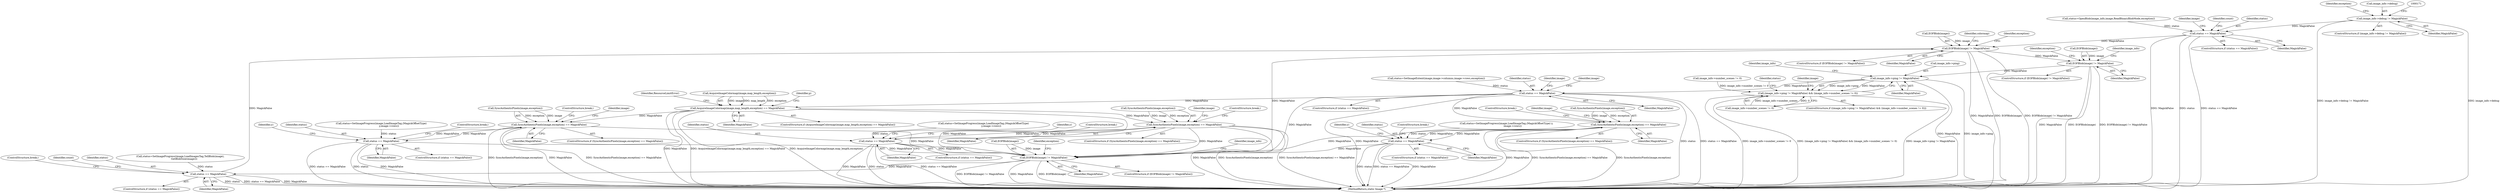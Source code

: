 digraph "0_ImageMagick_1c358ffe0049f768dd49a8a889c1cbf99ac9849b@pointer" {
"1000165" [label="(Call,image_info->debug != MagickFalse)"];
"1000204" [label="(Call,status == MagickFalse)"];
"1000406" [label="(Call,EOFBlob(image) != MagickFalse)"];
"1000560" [label="(Call,EOFBlob(image) != MagickFalse)"];
"1000575" [label="(Call,image_info->ping != MagickFalse)"];
"1000574" [label="(Call,(image_info->ping != MagickFalse) && (image_info->number_scenes != 0))"];
"1000612" [label="(Call,status == MagickFalse)"];
"1001376" [label="(Call,SyncAuthenticPixels(image,exception) == MagickFalse)"];
"1001403" [label="(Call,status == MagickFalse)"];
"1001862" [label="(Call,EOFBlob(image) != MagickFalse)"];
"1001954" [label="(Call,status == MagickFalse)"];
"1001417" [label="(Call,AcquireImageColormap(image,map_length,exception) == MagickFalse)"];
"1001622" [label="(Call,SyncAuthenticPixels(image,exception) == MagickFalse)"];
"1001649" [label="(Call,status == MagickFalse)"];
"1001796" [label="(Call,SyncAuthenticPixels(image,exception) == MagickFalse)"];
"1001823" [label="(Call,status == MagickFalse)"];
"1001417" [label="(Call,AcquireImageColormap(image,map_length,exception) == MagickFalse)"];
"1000600" [label="(Call,status=SetImageExtent(image,image->columns,image->rows,exception))"];
"1000204" [label="(Call,status == MagickFalse)"];
"1000563" [label="(Identifier,MagickFalse)"];
"1001427" [label="(Identifier,p)"];
"1001381" [label="(ControlStructure,break;)"];
"1001418" [label="(Call,AcquireImageColormap(image,map_length,exception))"];
"1001805" [label="(Identifier,image)"];
"1001391" [label="(Call,status=SetImageProgress(image,LoadImageTag,(MagickOffsetType) y,\n                image->rows))"];
"1000196" [label="(Call,status=OpenBlob(image_info,image,ReadBinaryBlobMode,exception))"];
"1001652" [label="(ControlStructure,break;)"];
"1001956" [label="(Identifier,MagickFalse)"];
"1001797" [label="(Call,SyncAuthenticPixels(image,exception))"];
"1000580" [label="(Call,image_info->number_scenes != 0)"];
"1001651" [label="(Identifier,MagickFalse)"];
"1000407" [label="(Call,EOFBlob(image))"];
"1001878" [label="(Identifier,image_info)"];
"1001424" [label="(Identifier,ResourceLimitError)"];
"1000181" [label="(Identifier,exception)"];
"1000579" [label="(Identifier,MagickFalse)"];
"1001796" [label="(Call,SyncAuthenticPixels(image,exception) == MagickFalse)"];
"1000406" [label="(Call,EOFBlob(image) != MagickFalse)"];
"1001422" [label="(Identifier,MagickFalse)"];
"1000165" [label="(Call,image_info->debug != MagickFalse)"];
"1001865" [label="(Identifier,MagickFalse)"];
"1000559" [label="(ControlStructure,if (EOFBlob(image) != MagickFalse))"];
"1001955" [label="(Identifier,status)"];
"1000561" [label="(Call,EOFBlob(image))"];
"1000588" [label="(Identifier,image)"];
"1000574" [label="(Call,(image_info->ping != MagickFalse) && (image_info->number_scenes != 0))"];
"1001800" [label="(Identifier,MagickFalse)"];
"1001861" [label="(ControlStructure,if (EOFBlob(image) != MagickFalse))"];
"1001672" [label="(Identifier,y)"];
"1001375" [label="(ControlStructure,if (SyncAuthenticPixels(image,exception) == MagickFalse))"];
"1001403" [label="(Call,status == MagickFalse)"];
"1001376" [label="(Call,SyncAuthenticPixels(image,exception) == MagickFalse)"];
"1001863" [label="(Call,EOFBlob(image))"];
"1001954" [label="(Call,status == MagickFalse)"];
"1001303" [label="(Identifier,y)"];
"1001960" [label="(Identifier,count)"];
"1000203" [label="(ControlStructure,if (status == MagickFalse))"];
"1000576" [label="(Call,image_info->ping)"];
"1000613" [label="(Identifier,status)"];
"1000612" [label="(Call,status == MagickFalse)"];
"1001416" [label="(ControlStructure,if (AcquireImageColormap(image,map_length,exception) == MagickFalse))"];
"1001944" [label="(Call,status=SetImageProgress(image,LoadImagesTag,TellBlob(image),\n          GetBlobSize(image)))"];
"1000614" [label="(Identifier,MagickFalse)"];
"1000206" [label="(Identifier,MagickFalse)"];
"1001402" [label="(ControlStructure,if (status == MagickFalse))"];
"1000611" [label="(ControlStructure,if (status == MagickFalse))"];
"1000617" [label="(Identifier,image)"];
"1001626" [label="(Identifier,MagickFalse)"];
"1001650" [label="(Identifier,status)"];
"1000164" [label="(ControlStructure,if (image_info->debug != MagickFalse))"];
"1000582" [label="(Identifier,image_info)"];
"1001822" [label="(ControlStructure,if (status == MagickFalse))"];
"1000420" [label="(Identifier,colormap)"];
"1000577" [label="(Identifier,image_info)"];
"1001404" [label="(Identifier,status)"];
"1001953" [label="(ControlStructure,if (status == MagickFalse))"];
"1000209" [label="(Identifier,image)"];
"1001957" [label="(ControlStructure,break;)"];
"1001876" [label="(Call,image_info->number_scenes != 0)"];
"1001823" [label="(Call,status == MagickFalse)"];
"1001824" [label="(Identifier,status)"];
"1000405" [label="(ControlStructure,if (EOFBlob(image) != MagickFalse))"];
"1000166" [label="(Call,image_info->debug)"];
"1001621" [label="(ControlStructure,if (SyncAuthenticPixels(image,exception) == MagickFalse))"];
"1001801" [label="(ControlStructure,break;)"];
"1000601" [label="(Identifier,status)"];
"1000409" [label="(Identifier,MagickFalse)"];
"1001622" [label="(Call,SyncAuthenticPixels(image,exception) == MagickFalse)"];
"1001637" [label="(Call,status=SetImageProgress(image,LoadImageTag,(MagickOffsetType)\n                    y,image->rows))"];
"1000211" [label="(Identifier,count)"];
"1001623" [label="(Call,SyncAuthenticPixels(image,exception))"];
"1001862" [label="(Call,EOFBlob(image) != MagickFalse)"];
"1001406" [label="(ControlStructure,break;)"];
"1001405" [label="(Identifier,MagickFalse)"];
"1000412" [label="(Identifier,exception)"];
"1000169" [label="(Identifier,MagickFalse)"];
"1000566" [label="(Identifier,exception)"];
"1001975" [label="(MethodReturn,static Image *)"];
"1001825" [label="(Identifier,MagickFalse)"];
"1000575" [label="(Call,image_info->ping != MagickFalse)"];
"1001631" [label="(Identifier,image)"];
"1000205" [label="(Identifier,status)"];
"1001380" [label="(Identifier,MagickFalse)"];
"1001577" [label="(Identifier,y)"];
"1001377" [label="(Call,SyncAuthenticPixels(image,exception))"];
"1001795" [label="(ControlStructure,if (SyncAuthenticPixels(image,exception) == MagickFalse))"];
"1001868" [label="(Identifier,exception)"];
"1001811" [label="(Call,status=SetImageProgress(image,LoadImageTag,(MagickOffsetType)\n                    y,image->rows))"];
"1001385" [label="(Identifier,image)"];
"1000560" [label="(Call,EOFBlob(image) != MagickFalse)"];
"1000573" [label="(ControlStructure,if ((image_info->ping != MagickFalse) && (image_info->number_scenes != 0)))"];
"1001627" [label="(ControlStructure,break;)"];
"1001648" [label="(ControlStructure,if (status == MagickFalse))"];
"1000621" [label="(Identifier,image)"];
"1001649" [label="(Call,status == MagickFalse)"];
"1001826" [label="(ControlStructure,break;)"];
"1000165" -> "1000164"  [label="AST: "];
"1000165" -> "1000169"  [label="CFG: "];
"1000166" -> "1000165"  [label="AST: "];
"1000169" -> "1000165"  [label="AST: "];
"1000171" -> "1000165"  [label="CFG: "];
"1000181" -> "1000165"  [label="CFG: "];
"1000165" -> "1001975"  [label="DDG: image_info->debug"];
"1000165" -> "1001975"  [label="DDG: image_info->debug != MagickFalse"];
"1000165" -> "1000204"  [label="DDG: MagickFalse"];
"1000204" -> "1000203"  [label="AST: "];
"1000204" -> "1000206"  [label="CFG: "];
"1000205" -> "1000204"  [label="AST: "];
"1000206" -> "1000204"  [label="AST: "];
"1000209" -> "1000204"  [label="CFG: "];
"1000211" -> "1000204"  [label="CFG: "];
"1000204" -> "1001975"  [label="DDG: MagickFalse"];
"1000204" -> "1001975"  [label="DDG: status"];
"1000204" -> "1001975"  [label="DDG: status == MagickFalse"];
"1000196" -> "1000204"  [label="DDG: status"];
"1000204" -> "1000406"  [label="DDG: MagickFalse"];
"1000406" -> "1000405"  [label="AST: "];
"1000406" -> "1000409"  [label="CFG: "];
"1000407" -> "1000406"  [label="AST: "];
"1000409" -> "1000406"  [label="AST: "];
"1000412" -> "1000406"  [label="CFG: "];
"1000420" -> "1000406"  [label="CFG: "];
"1000406" -> "1001975"  [label="DDG: MagickFalse"];
"1000406" -> "1001975"  [label="DDG: EOFBlob(image)"];
"1000406" -> "1001975"  [label="DDG: EOFBlob(image) != MagickFalse"];
"1000407" -> "1000406"  [label="DDG: image"];
"1001862" -> "1000406"  [label="DDG: MagickFalse"];
"1001954" -> "1000406"  [label="DDG: MagickFalse"];
"1000406" -> "1000560"  [label="DDG: MagickFalse"];
"1000560" -> "1000559"  [label="AST: "];
"1000560" -> "1000563"  [label="CFG: "];
"1000561" -> "1000560"  [label="AST: "];
"1000563" -> "1000560"  [label="AST: "];
"1000566" -> "1000560"  [label="CFG: "];
"1000577" -> "1000560"  [label="CFG: "];
"1000560" -> "1001975"  [label="DDG: EOFBlob(image) != MagickFalse"];
"1000560" -> "1001975"  [label="DDG: MagickFalse"];
"1000560" -> "1001975"  [label="DDG: EOFBlob(image)"];
"1000561" -> "1000560"  [label="DDG: image"];
"1000560" -> "1000575"  [label="DDG: MagickFalse"];
"1000575" -> "1000574"  [label="AST: "];
"1000575" -> "1000579"  [label="CFG: "];
"1000576" -> "1000575"  [label="AST: "];
"1000579" -> "1000575"  [label="AST: "];
"1000582" -> "1000575"  [label="CFG: "];
"1000574" -> "1000575"  [label="CFG: "];
"1000575" -> "1001975"  [label="DDG: MagickFalse"];
"1000575" -> "1001975"  [label="DDG: image_info->ping"];
"1000575" -> "1000574"  [label="DDG: image_info->ping"];
"1000575" -> "1000574"  [label="DDG: MagickFalse"];
"1000575" -> "1000612"  [label="DDG: MagickFalse"];
"1000574" -> "1000573"  [label="AST: "];
"1000574" -> "1000580"  [label="CFG: "];
"1000580" -> "1000574"  [label="AST: "];
"1000588" -> "1000574"  [label="CFG: "];
"1000601" -> "1000574"  [label="CFG: "];
"1000574" -> "1001975"  [label="DDG: image_info->ping != MagickFalse"];
"1000574" -> "1001975"  [label="DDG: image_info->number_scenes != 0"];
"1000574" -> "1001975"  [label="DDG: (image_info->ping != MagickFalse) && (image_info->number_scenes != 0)"];
"1001876" -> "1000574"  [label="DDG: image_info->number_scenes != 0"];
"1000580" -> "1000574"  [label="DDG: image_info->number_scenes"];
"1000580" -> "1000574"  [label="DDG: 0"];
"1000612" -> "1000611"  [label="AST: "];
"1000612" -> "1000614"  [label="CFG: "];
"1000613" -> "1000612"  [label="AST: "];
"1000614" -> "1000612"  [label="AST: "];
"1000617" -> "1000612"  [label="CFG: "];
"1000621" -> "1000612"  [label="CFG: "];
"1000612" -> "1001975"  [label="DDG: MagickFalse"];
"1000612" -> "1001975"  [label="DDG: status"];
"1000612" -> "1001975"  [label="DDG: status == MagickFalse"];
"1000600" -> "1000612"  [label="DDG: status"];
"1000612" -> "1001376"  [label="DDG: MagickFalse"];
"1000612" -> "1001417"  [label="DDG: MagickFalse"];
"1000612" -> "1001862"  [label="DDG: MagickFalse"];
"1001376" -> "1001375"  [label="AST: "];
"1001376" -> "1001380"  [label="CFG: "];
"1001377" -> "1001376"  [label="AST: "];
"1001380" -> "1001376"  [label="AST: "];
"1001381" -> "1001376"  [label="CFG: "];
"1001385" -> "1001376"  [label="CFG: "];
"1001376" -> "1001975"  [label="DDG: SyncAuthenticPixels(image,exception)"];
"1001376" -> "1001975"  [label="DDG: MagickFalse"];
"1001376" -> "1001975"  [label="DDG: SyncAuthenticPixels(image,exception) == MagickFalse"];
"1001377" -> "1001376"  [label="DDG: image"];
"1001377" -> "1001376"  [label="DDG: exception"];
"1001403" -> "1001376"  [label="DDG: MagickFalse"];
"1001376" -> "1001403"  [label="DDG: MagickFalse"];
"1001376" -> "1001862"  [label="DDG: MagickFalse"];
"1001403" -> "1001402"  [label="AST: "];
"1001403" -> "1001405"  [label="CFG: "];
"1001404" -> "1001403"  [label="AST: "];
"1001405" -> "1001403"  [label="AST: "];
"1001406" -> "1001403"  [label="CFG: "];
"1001303" -> "1001403"  [label="CFG: "];
"1001403" -> "1001975"  [label="DDG: MagickFalse"];
"1001403" -> "1001975"  [label="DDG: status"];
"1001403" -> "1001975"  [label="DDG: status == MagickFalse"];
"1001391" -> "1001403"  [label="DDG: status"];
"1001403" -> "1001862"  [label="DDG: MagickFalse"];
"1001862" -> "1001861"  [label="AST: "];
"1001862" -> "1001865"  [label="CFG: "];
"1001863" -> "1001862"  [label="AST: "];
"1001865" -> "1001862"  [label="AST: "];
"1001868" -> "1001862"  [label="CFG: "];
"1001878" -> "1001862"  [label="CFG: "];
"1001862" -> "1001975"  [label="DDG: EOFBlob(image) != MagickFalse"];
"1001862" -> "1001975"  [label="DDG: MagickFalse"];
"1001862" -> "1001975"  [label="DDG: EOFBlob(image)"];
"1001863" -> "1001862"  [label="DDG: image"];
"1001823" -> "1001862"  [label="DDG: MagickFalse"];
"1001649" -> "1001862"  [label="DDG: MagickFalse"];
"1001796" -> "1001862"  [label="DDG: MagickFalse"];
"1001622" -> "1001862"  [label="DDG: MagickFalse"];
"1001417" -> "1001862"  [label="DDG: MagickFalse"];
"1001862" -> "1001954"  [label="DDG: MagickFalse"];
"1001954" -> "1001953"  [label="AST: "];
"1001954" -> "1001956"  [label="CFG: "];
"1001955" -> "1001954"  [label="AST: "];
"1001956" -> "1001954"  [label="AST: "];
"1001960" -> "1001954"  [label="CFG: "];
"1001957" -> "1001954"  [label="CFG: "];
"1001954" -> "1001975"  [label="DDG: status"];
"1001954" -> "1001975"  [label="DDG: status == MagickFalse"];
"1001954" -> "1001975"  [label="DDG: MagickFalse"];
"1001944" -> "1001954"  [label="DDG: status"];
"1001417" -> "1001416"  [label="AST: "];
"1001417" -> "1001422"  [label="CFG: "];
"1001418" -> "1001417"  [label="AST: "];
"1001422" -> "1001417"  [label="AST: "];
"1001424" -> "1001417"  [label="CFG: "];
"1001427" -> "1001417"  [label="CFG: "];
"1001417" -> "1001975"  [label="DDG: MagickFalse"];
"1001417" -> "1001975"  [label="DDG: AcquireImageColormap(image,map_length,exception) == MagickFalse"];
"1001417" -> "1001975"  [label="DDG: AcquireImageColormap(image,map_length,exception)"];
"1001418" -> "1001417"  [label="DDG: image"];
"1001418" -> "1001417"  [label="DDG: map_length"];
"1001418" -> "1001417"  [label="DDG: exception"];
"1001417" -> "1001622"  [label="DDG: MagickFalse"];
"1001417" -> "1001796"  [label="DDG: MagickFalse"];
"1001622" -> "1001621"  [label="AST: "];
"1001622" -> "1001626"  [label="CFG: "];
"1001623" -> "1001622"  [label="AST: "];
"1001626" -> "1001622"  [label="AST: "];
"1001627" -> "1001622"  [label="CFG: "];
"1001631" -> "1001622"  [label="CFG: "];
"1001622" -> "1001975"  [label="DDG: SyncAuthenticPixels(image,exception)"];
"1001622" -> "1001975"  [label="DDG: MagickFalse"];
"1001622" -> "1001975"  [label="DDG: SyncAuthenticPixels(image,exception) == MagickFalse"];
"1001623" -> "1001622"  [label="DDG: image"];
"1001623" -> "1001622"  [label="DDG: exception"];
"1001649" -> "1001622"  [label="DDG: MagickFalse"];
"1001622" -> "1001649"  [label="DDG: MagickFalse"];
"1001649" -> "1001648"  [label="AST: "];
"1001649" -> "1001651"  [label="CFG: "];
"1001650" -> "1001649"  [label="AST: "];
"1001651" -> "1001649"  [label="AST: "];
"1001652" -> "1001649"  [label="CFG: "];
"1001577" -> "1001649"  [label="CFG: "];
"1001649" -> "1001975"  [label="DDG: status == MagickFalse"];
"1001649" -> "1001975"  [label="DDG: MagickFalse"];
"1001649" -> "1001975"  [label="DDG: status"];
"1001637" -> "1001649"  [label="DDG: status"];
"1001796" -> "1001795"  [label="AST: "];
"1001796" -> "1001800"  [label="CFG: "];
"1001797" -> "1001796"  [label="AST: "];
"1001800" -> "1001796"  [label="AST: "];
"1001801" -> "1001796"  [label="CFG: "];
"1001805" -> "1001796"  [label="CFG: "];
"1001796" -> "1001975"  [label="DDG: SyncAuthenticPixels(image,exception) == MagickFalse"];
"1001796" -> "1001975"  [label="DDG: SyncAuthenticPixels(image,exception)"];
"1001796" -> "1001975"  [label="DDG: MagickFalse"];
"1001797" -> "1001796"  [label="DDG: image"];
"1001797" -> "1001796"  [label="DDG: exception"];
"1001823" -> "1001796"  [label="DDG: MagickFalse"];
"1001796" -> "1001823"  [label="DDG: MagickFalse"];
"1001823" -> "1001822"  [label="AST: "];
"1001823" -> "1001825"  [label="CFG: "];
"1001824" -> "1001823"  [label="AST: "];
"1001825" -> "1001823"  [label="AST: "];
"1001826" -> "1001823"  [label="CFG: "];
"1001672" -> "1001823"  [label="CFG: "];
"1001823" -> "1001975"  [label="DDG: MagickFalse"];
"1001823" -> "1001975"  [label="DDG: status == MagickFalse"];
"1001823" -> "1001975"  [label="DDG: status"];
"1001811" -> "1001823"  [label="DDG: status"];
}
